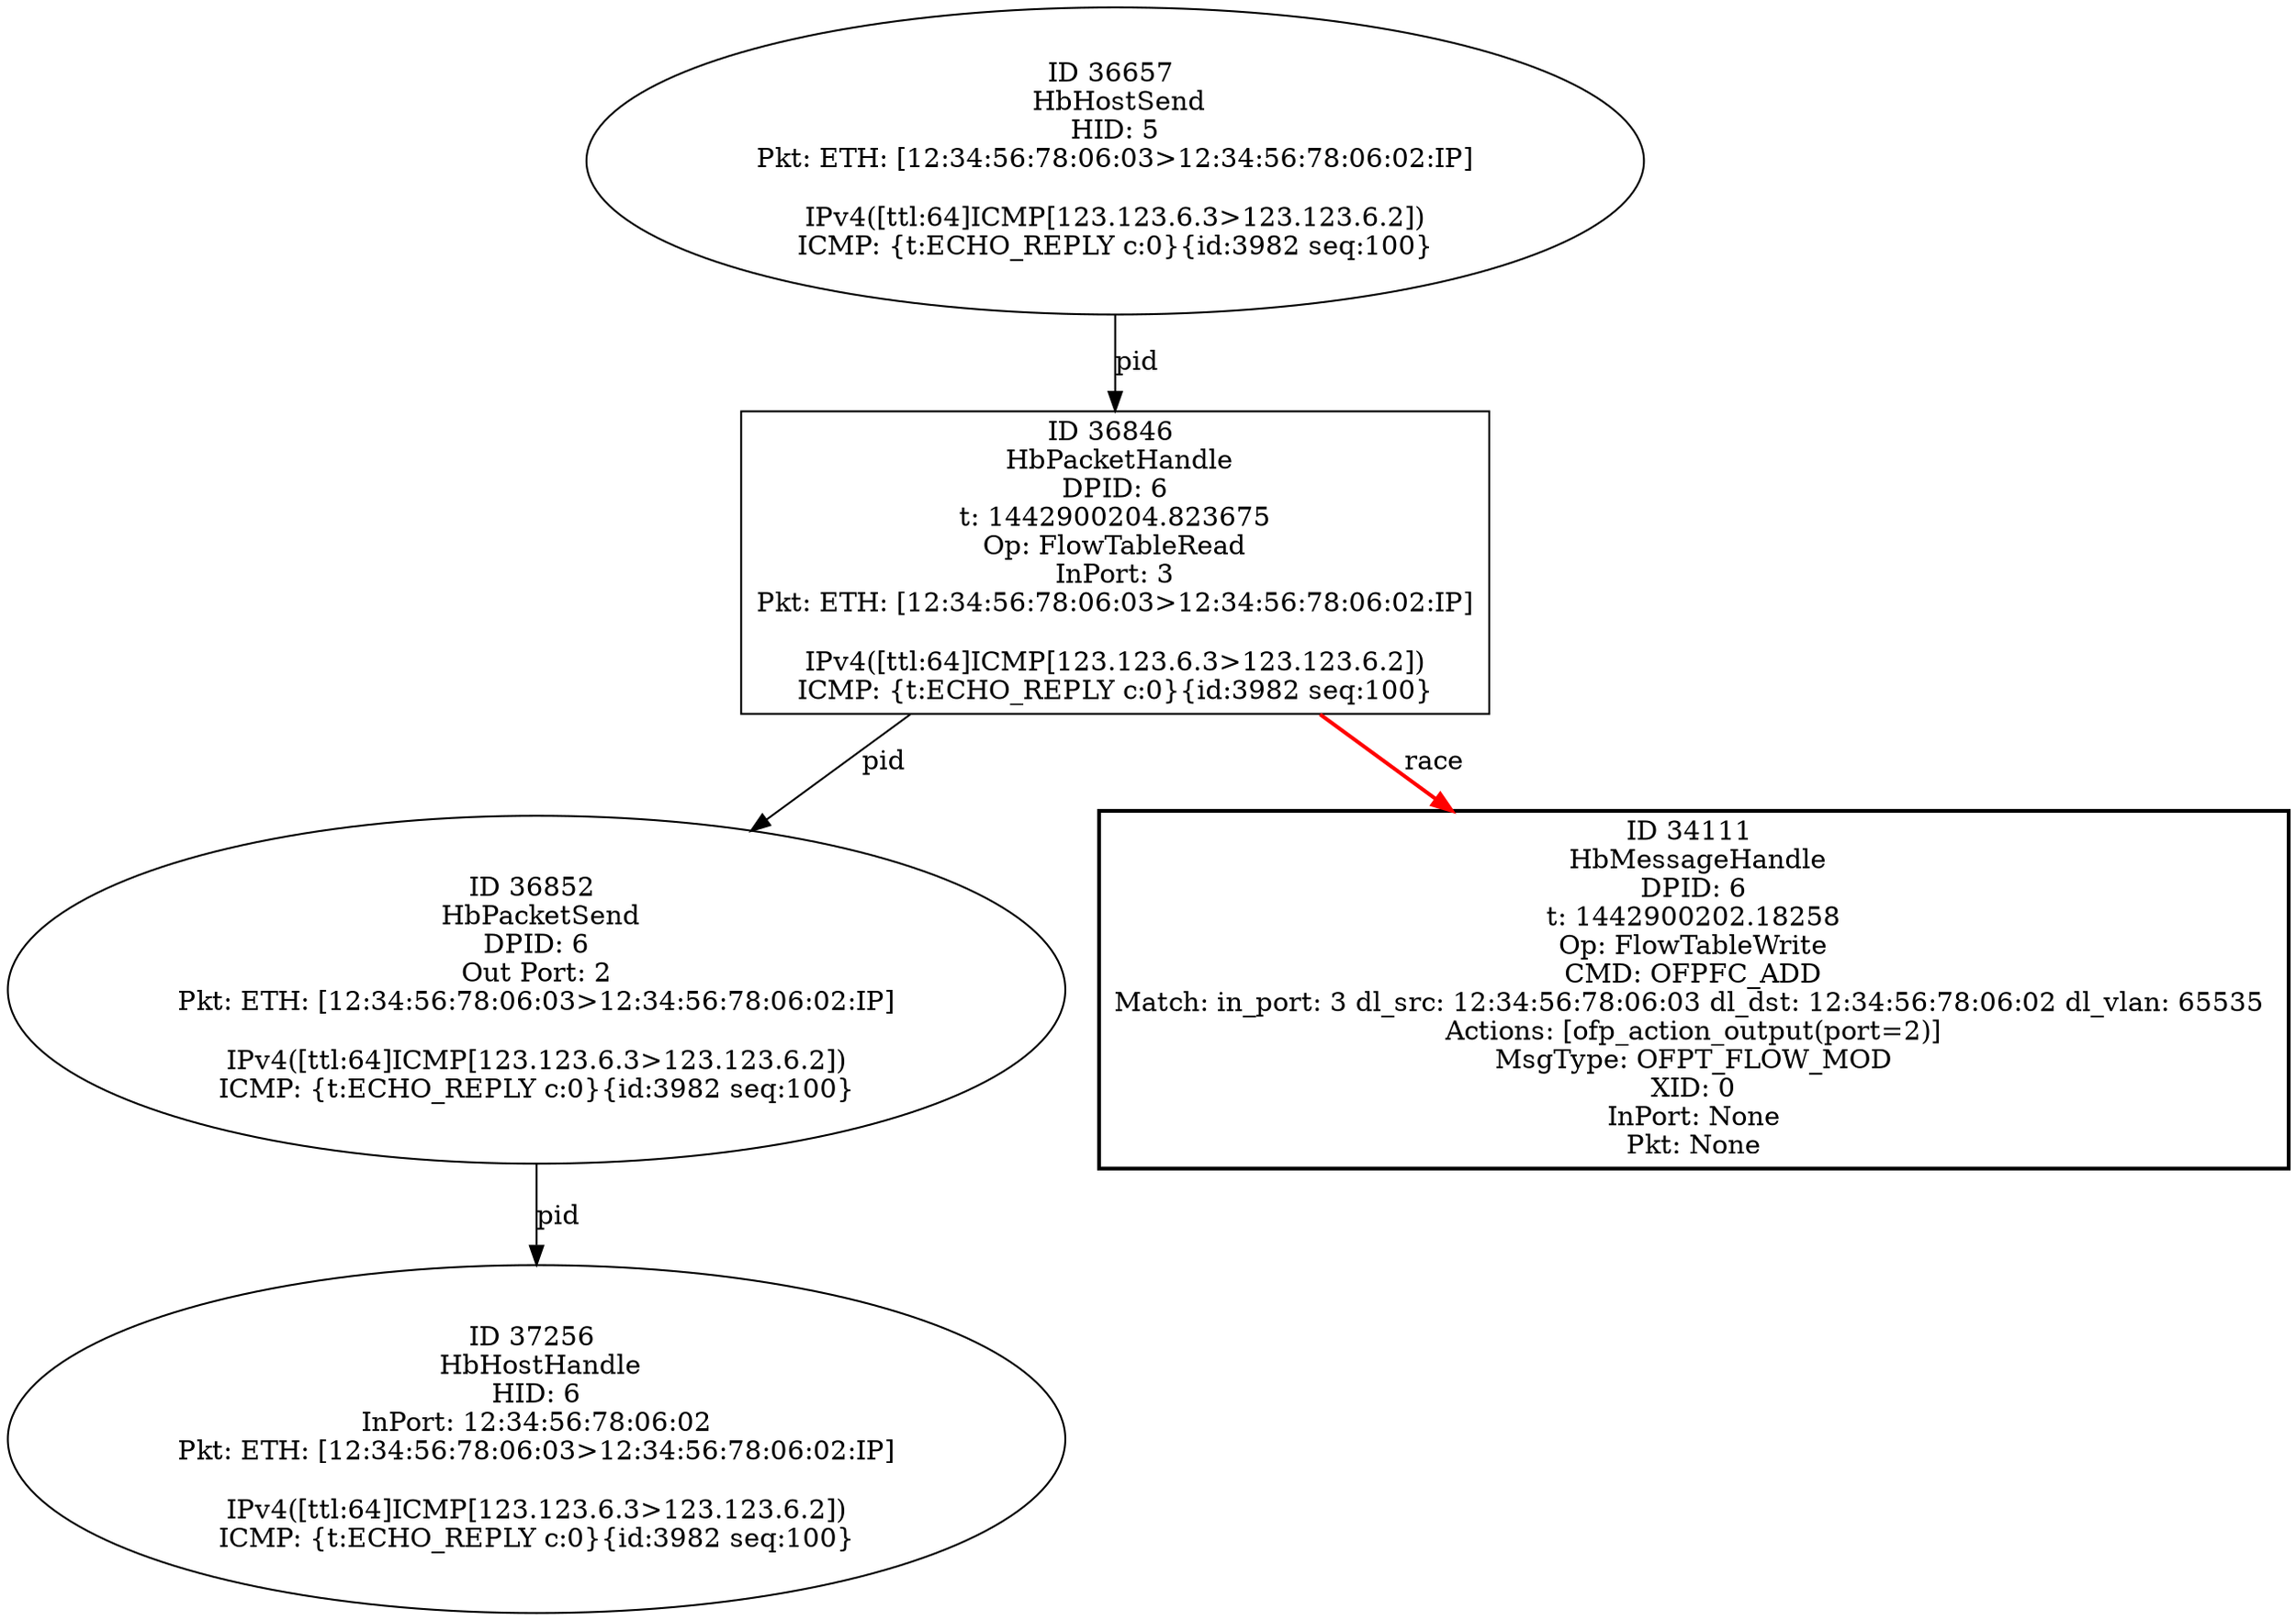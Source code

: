 strict digraph G {
37256 [shape=oval, event=<hb_events.HbHostHandle object at 0x112e30050>, label="ID 37256 
 HbHostHandle
HID: 6
InPort: 12:34:56:78:06:02
Pkt: ETH: [12:34:56:78:06:03>12:34:56:78:06:02:IP]

IPv4([ttl:64]ICMP[123.123.6.3>123.123.6.2])
ICMP: {t:ECHO_REPLY c:0}{id:3982 seq:100}"];
36657 [shape=oval, event=<hb_events.HbHostSend object at 0x112b16d50>, label="ID 36657 
 HbHostSend
HID: 5
Pkt: ETH: [12:34:56:78:06:03>12:34:56:78:06:02:IP]

IPv4([ttl:64]ICMP[123.123.6.3>123.123.6.2])
ICMP: {t:ECHO_REPLY c:0}{id:3982 seq:100}"];
36852 [shape=oval, event=<hb_events.HbPacketSend object at 0x112c2c650>, label="ID 36852 
 HbPacketSend
DPID: 6
Out Port: 2
Pkt: ETH: [12:34:56:78:06:03>12:34:56:78:06:02:IP]

IPv4([ttl:64]ICMP[123.123.6.3>123.123.6.2])
ICMP: {t:ECHO_REPLY c:0}{id:3982 seq:100}"];
36846 [shape=box, event=<hb_events.HbPacketHandle object at 0x112c2c090>, label="ID 36846 
 HbPacketHandle
DPID: 6
t: 1442900204.823675
Op: FlowTableRead
InPort: 3
Pkt: ETH: [12:34:56:78:06:03>12:34:56:78:06:02:IP]

IPv4([ttl:64]ICMP[123.123.6.3>123.123.6.2])
ICMP: {t:ECHO_REPLY c:0}{id:3982 seq:100}"];
34111 [shape=box, style=bold, event=<hb_events.HbMessageHandle object at 0x1121a6e50>, label="ID 34111 
 HbMessageHandle
DPID: 6
t: 1442900202.18258
Op: FlowTableWrite
CMD: OFPFC_ADD
Match: in_port: 3 dl_src: 12:34:56:78:06:03 dl_dst: 12:34:56:78:06:02 dl_vlan: 65535 
Actions: [ofp_action_output(port=2)]
MsgType: OFPT_FLOW_MOD
XID: 0
InPort: None
Pkt: None"];
36657 -> 36846  [rel=pid, label=pid];
36852 -> 37256  [rel=pid, label=pid];
36846 -> 36852  [rel=pid, label=pid];
36846 -> 34111  [harmful=True, color=red, style=bold, rel=race, label=race];
}
